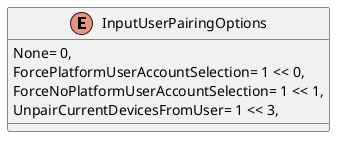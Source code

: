 @startuml
enum InputUserPairingOptions {
    None= 0,
    ForcePlatformUserAccountSelection= 1 << 0,
    ForceNoPlatformUserAccountSelection= 1 << 1,
    UnpairCurrentDevicesFromUser= 1 << 3,
}
@enduml

